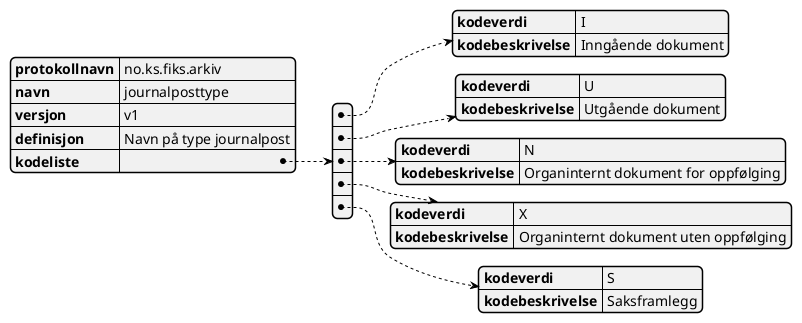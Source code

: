 @startjson
{
  "protokollnavn": "no.ks.fiks.arkiv",
  "navn": "journalposttype",
  "versjon": "v1",
  "definisjon": "Navn på type journalpost",
  "kodeliste": [
    {
      "kodeverdi" : "I",
      "kodebeskrivelse" : "Inngående dokument"
    },
    {
      "kodeverdi" : "U",
      "kodebeskrivelse" : "Utgående dokument"
    },
    {
      "kodeverdi" : "N",
      "kodebeskrivelse" : "Organinternt dokument for oppfølging"
    },
    {
      "kodeverdi" : "X",
      "kodebeskrivelse" : "Organinternt dokument uten oppfølging"
    },
    {
      "kodeverdi" : "S",
      "kodebeskrivelse" : "Saksframlegg"
    }
  ]
}
@endjson